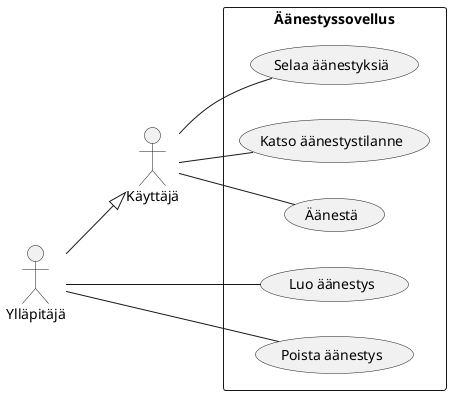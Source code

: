 @startuml
left to right direction
skinparam actorStyle stickman

actor "Käyttäjä" as User
actor "Ylläpitäjä" as Admin
Admin --|> User

rectangle "Äänestyssovellus" {
  usecase "Selaa äänestyksiä" as UC1
  usecase "Katso äänestystilanne" as UC2
  usecase "Äänestä" as UC3
  usecase "Luo äänestys" as UC4
  usecase "Poista äänestys" as UC5
}

User -- UC1
User -- UC2
User -- UC3
Admin -- UC4
Admin -- UC5

@enduml
